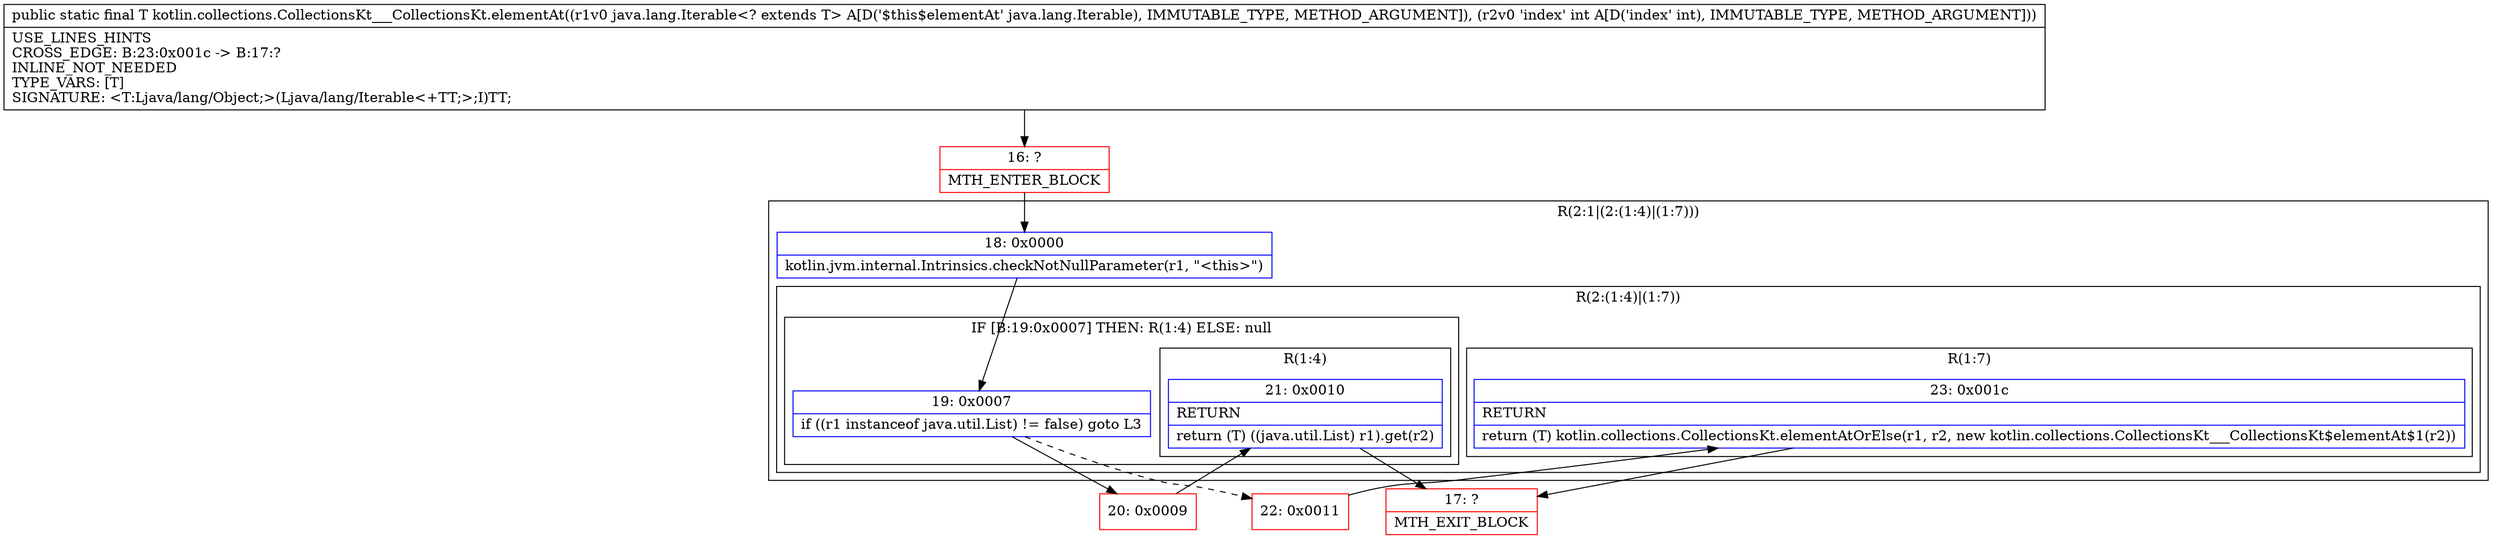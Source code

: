 digraph "CFG forkotlin.collections.CollectionsKt___CollectionsKt.elementAt(Ljava\/lang\/Iterable;I)Ljava\/lang\/Object;" {
subgraph cluster_Region_1023128179 {
label = "R(2:1|(2:(1:4)|(1:7)))";
node [shape=record,color=blue];
Node_18 [shape=record,label="{18\:\ 0x0000|kotlin.jvm.internal.Intrinsics.checkNotNullParameter(r1, \"\<this\>\")\l}"];
subgraph cluster_Region_437074376 {
label = "R(2:(1:4)|(1:7))";
node [shape=record,color=blue];
subgraph cluster_IfRegion_1377711414 {
label = "IF [B:19:0x0007] THEN: R(1:4) ELSE: null";
node [shape=record,color=blue];
Node_19 [shape=record,label="{19\:\ 0x0007|if ((r1 instanceof java.util.List) != false) goto L3\l}"];
subgraph cluster_Region_1531538953 {
label = "R(1:4)";
node [shape=record,color=blue];
Node_21 [shape=record,label="{21\:\ 0x0010|RETURN\l|return (T) ((java.util.List) r1).get(r2)\l}"];
}
}
subgraph cluster_Region_977282873 {
label = "R(1:7)";
node [shape=record,color=blue];
Node_23 [shape=record,label="{23\:\ 0x001c|RETURN\l|return (T) kotlin.collections.CollectionsKt.elementAtOrElse(r1, r2, new kotlin.collections.CollectionsKt___CollectionsKt$elementAt$1(r2))\l}"];
}
}
}
Node_16 [shape=record,color=red,label="{16\:\ ?|MTH_ENTER_BLOCK\l}"];
Node_20 [shape=record,color=red,label="{20\:\ 0x0009}"];
Node_17 [shape=record,color=red,label="{17\:\ ?|MTH_EXIT_BLOCK\l}"];
Node_22 [shape=record,color=red,label="{22\:\ 0x0011}"];
MethodNode[shape=record,label="{public static final T kotlin.collections.CollectionsKt___CollectionsKt.elementAt((r1v0 java.lang.Iterable\<? extends T\> A[D('$this$elementAt' java.lang.Iterable), IMMUTABLE_TYPE, METHOD_ARGUMENT]), (r2v0 'index' int A[D('index' int), IMMUTABLE_TYPE, METHOD_ARGUMENT]))  | USE_LINES_HINTS\lCROSS_EDGE: B:23:0x001c \-\> B:17:?\lINLINE_NOT_NEEDED\lTYPE_VARS: [T]\lSIGNATURE: \<T:Ljava\/lang\/Object;\>(Ljava\/lang\/Iterable\<+TT;\>;I)TT;\l}"];
MethodNode -> Node_16;Node_18 -> Node_19;
Node_19 -> Node_20;
Node_19 -> Node_22[style=dashed];
Node_21 -> Node_17;
Node_23 -> Node_17;
Node_16 -> Node_18;
Node_20 -> Node_21;
Node_22 -> Node_23;
}

